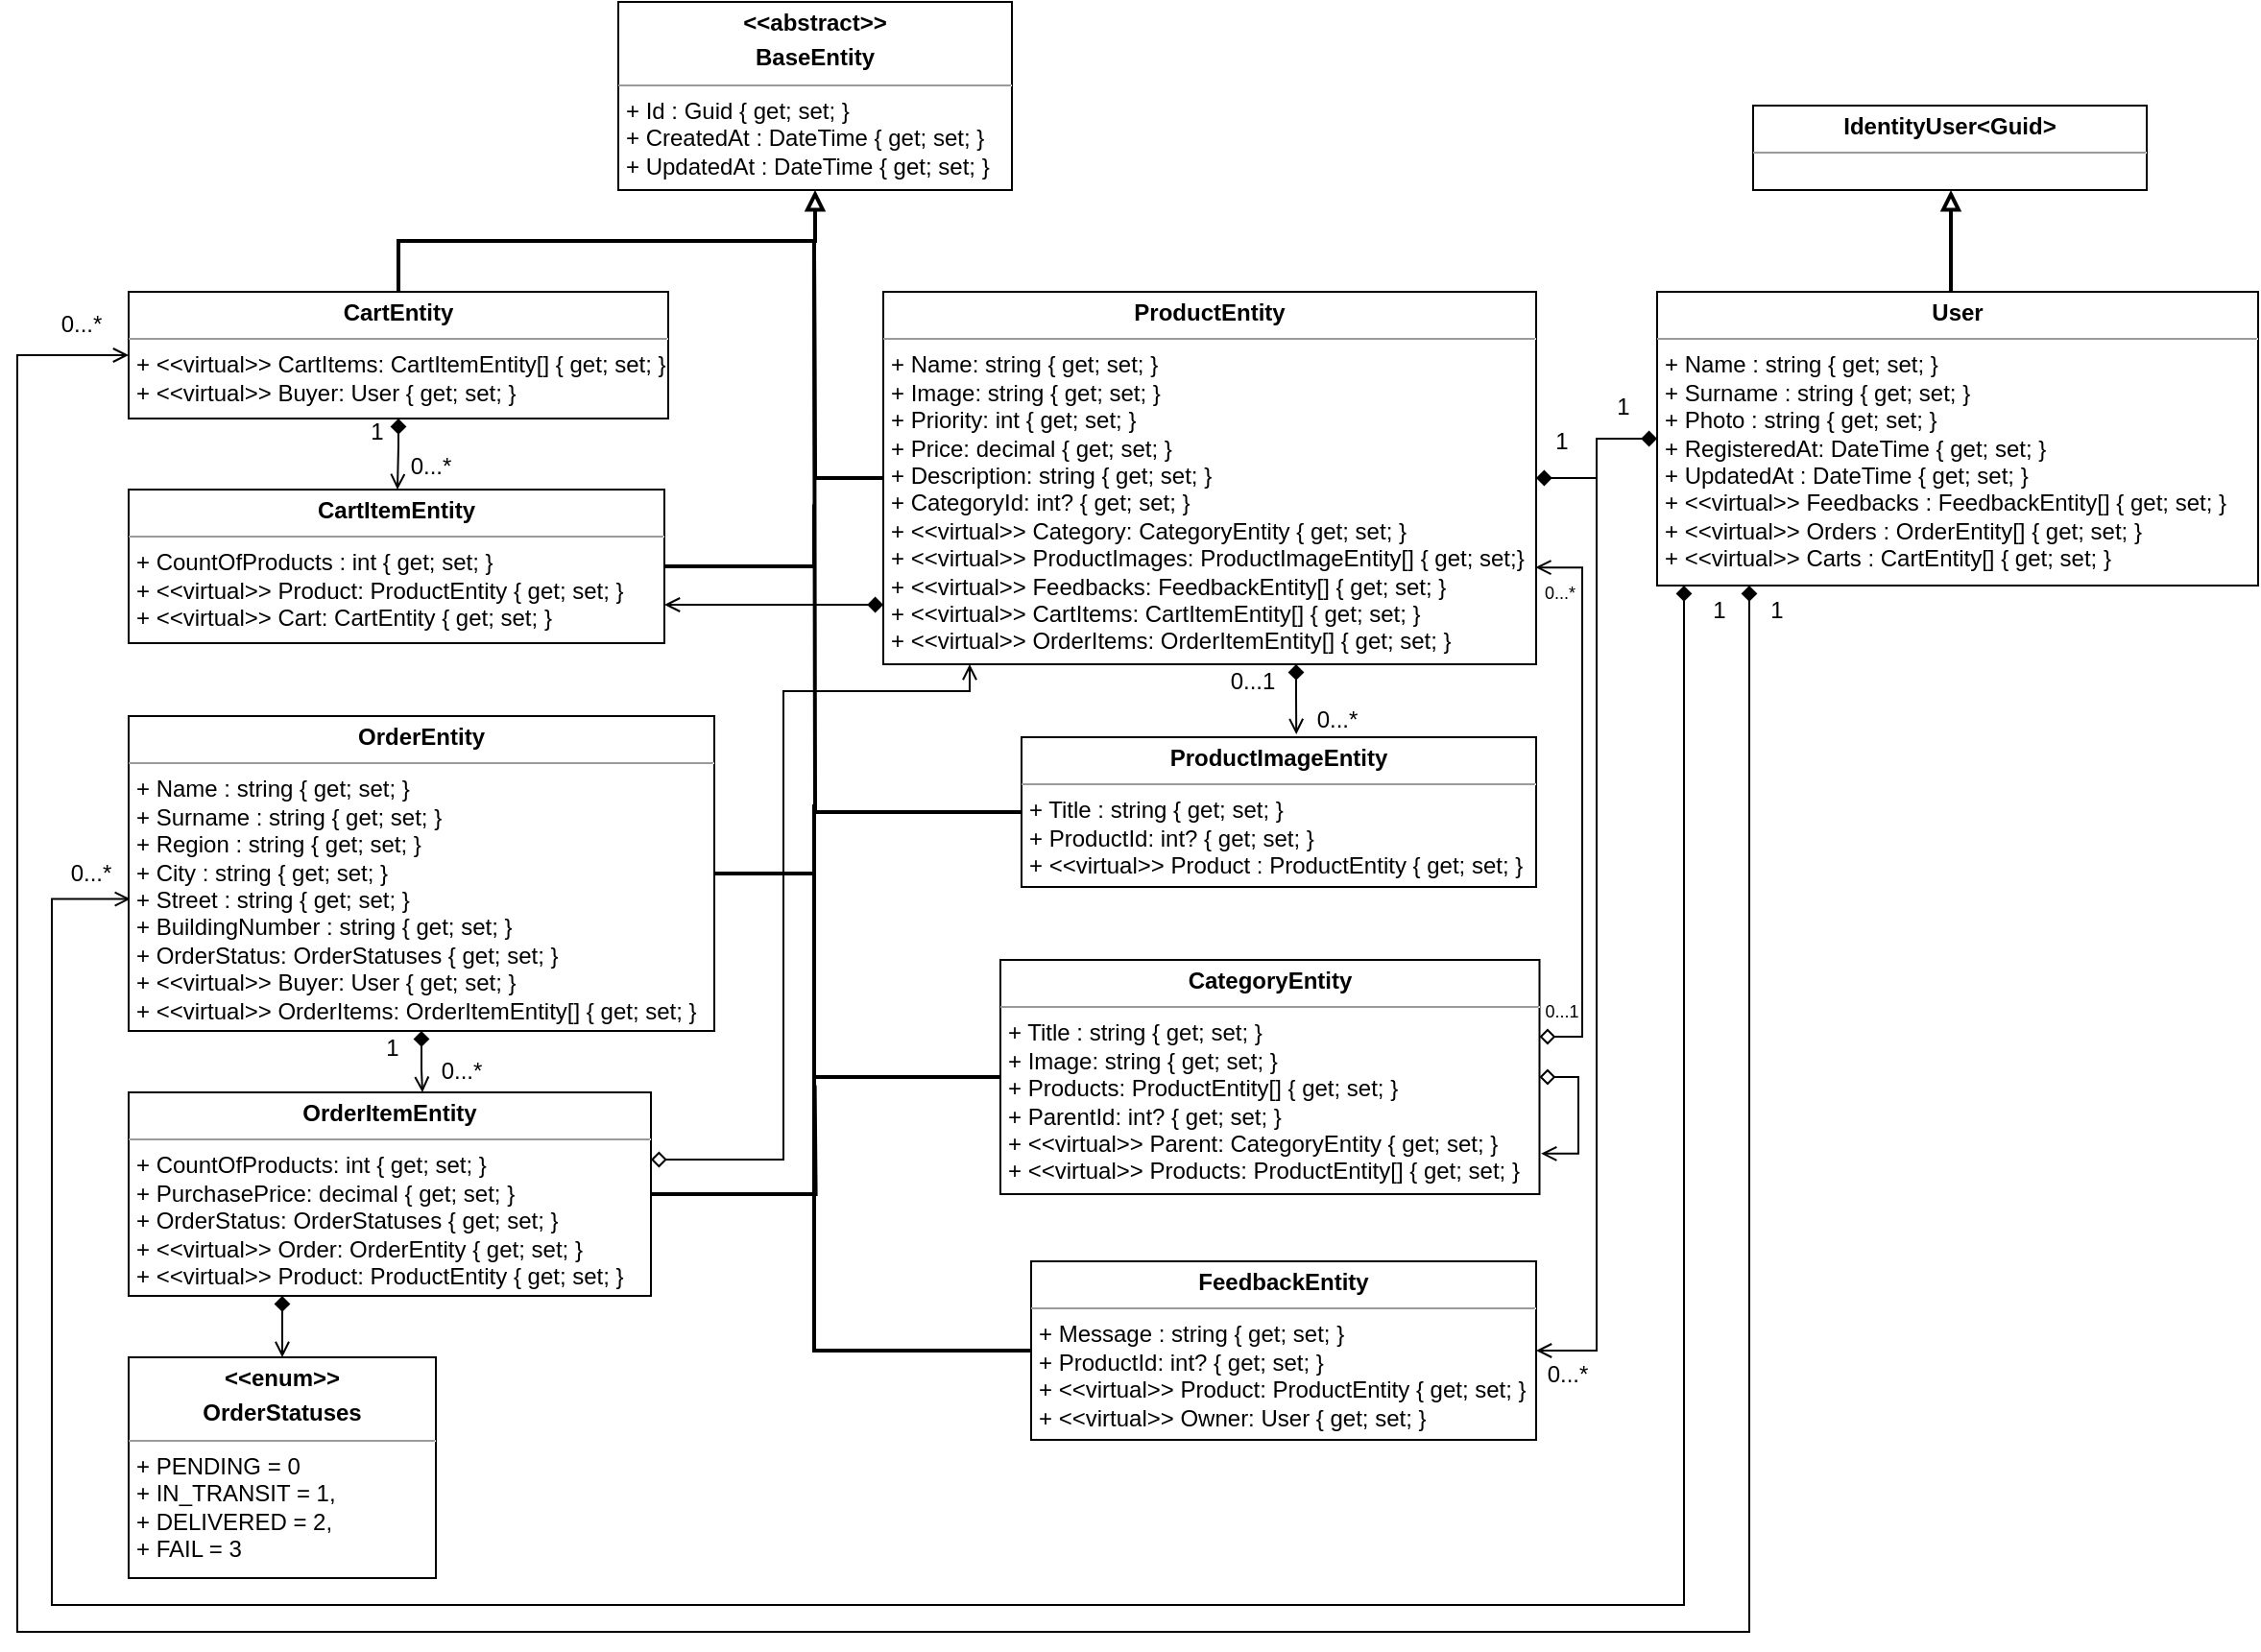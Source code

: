 <mxfile version="14.9.6" type="device"><diagram id="nu0B_56_R6dJPuXNsW57" name="Page-1"><mxGraphModel dx="2534" dy="867" grid="0" gridSize="10" guides="1" tooltips="1" connect="1" arrows="1" fold="1" page="1" pageScale="1" pageWidth="827" pageHeight="1169" math="0" shadow="0"><root><mxCell id="0"/><mxCell id="1" parent="0"/><mxCell id="_y4-Foa_SpR6LaV6pefn-2" value="&lt;p style=&quot;margin: 0px ; margin-top: 4px ; text-align: center&quot;&gt;&lt;b&gt;&amp;lt;&amp;lt;abstract&amp;gt;&amp;gt;&lt;/b&gt;&lt;/p&gt;&lt;p style=&quot;margin: 0px ; margin-top: 4px ; text-align: center&quot;&gt;&lt;b&gt;BaseEntity&lt;/b&gt;&lt;/p&gt;&lt;hr size=&quot;1&quot;&gt;&lt;p style=&quot;margin: 0px ; margin-left: 4px&quot;&gt;+ Id : Guid { get; set; }&lt;/p&gt;&lt;p style=&quot;margin: 0px ; margin-left: 4px&quot;&gt;+ CreatedAt : DateTime { get; set; }&lt;br&gt;&lt;/p&gt;&lt;p style=&quot;margin: 0px ; margin-left: 4px&quot;&gt;+ UpdatedAt : DateTime { get; set; }&lt;br&gt;&lt;/p&gt;&lt;hr size=&quot;1&quot;&gt;&lt;p style=&quot;margin: 0px ; margin-left: 4px&quot;&gt;+ method(): Type&lt;/p&gt;" style="verticalAlign=top;align=left;overflow=fill;fontSize=12;fontFamily=Helvetica;html=1;" vertex="1" parent="1"><mxGeometry x="-75" y="113" width="205" height="98" as="geometry"/></mxCell><mxCell id="_y4-Foa_SpR6LaV6pefn-25" style="edgeStyle=orthogonalEdgeStyle;rounded=0;orthogonalLoop=1;jettySize=auto;html=1;endArrow=none;endFill=0;strokeWidth=2;" edge="1" parent="1" source="_y4-Foa_SpR6LaV6pefn-3"><mxGeometry relative="1" as="geometry"><mxPoint x="27" y="247" as="targetPoint"/></mxGeometry></mxCell><mxCell id="_y4-Foa_SpR6LaV6pefn-31" style="edgeStyle=orthogonalEdgeStyle;rounded=0;orthogonalLoop=1;jettySize=auto;html=1;startArrow=diamond;startFill=1;endArrow=open;endFill=0;entryX=0.534;entryY=-0.019;entryDx=0;entryDy=0;entryPerimeter=0;" edge="1" parent="1" source="_y4-Foa_SpR6LaV6pefn-3" target="_y4-Foa_SpR6LaV6pefn-13"><mxGeometry relative="1" as="geometry"><mxPoint x="323" y="471" as="targetPoint"/><Array as="points"><mxPoint x="278" y="475"/><mxPoint x="278" y="475"/></Array></mxGeometry></mxCell><mxCell id="_y4-Foa_SpR6LaV6pefn-55" style="edgeStyle=orthogonalEdgeStyle;rounded=0;orthogonalLoop=1;jettySize=auto;html=1;entryX=1;entryY=0.75;entryDx=0;entryDy=0;startArrow=diamond;startFill=1;endArrow=open;endFill=0;strokeWidth=1;" edge="1" parent="1" source="_y4-Foa_SpR6LaV6pefn-3" target="_y4-Foa_SpR6LaV6pefn-12"><mxGeometry relative="1" as="geometry"><Array as="points"><mxPoint x="33" y="427"/><mxPoint x="33" y="427"/></Array></mxGeometry></mxCell><mxCell id="_y4-Foa_SpR6LaV6pefn-57" style="edgeStyle=orthogonalEdgeStyle;rounded=0;orthogonalLoop=1;jettySize=auto;html=1;startArrow=diamond;startFill=1;endArrow=none;endFill=0;strokeWidth=1;" edge="1" parent="1" source="_y4-Foa_SpR6LaV6pefn-3"><mxGeometry relative="1" as="geometry"><mxPoint x="435" y="361" as="targetPoint"/></mxGeometry></mxCell><mxCell id="_y4-Foa_SpR6LaV6pefn-3" value="&lt;p style=&quot;margin: 0px ; margin-top: 4px ; text-align: center&quot;&gt;&lt;b&gt;ProductEntity&lt;/b&gt;&lt;/p&gt;&lt;hr size=&quot;1&quot;&gt;&lt;p style=&quot;margin: 0px ; margin-left: 4px&quot;&gt;+ Name: string { get; set; }&lt;/p&gt;&lt;p style=&quot;margin: 0px ; margin-left: 4px&quot;&gt;+ Image: string { get; set; }&lt;/p&gt;&lt;p style=&quot;margin: 0px ; margin-left: 4px&quot;&gt;+ Priority: int { get; set; }&lt;br&gt;&lt;/p&gt;&lt;p style=&quot;margin: 0px ; margin-left: 4px&quot;&gt;+ Price: decimal { get; set; }&lt;/p&gt;&lt;p style=&quot;margin: 0px ; margin-left: 4px&quot;&gt;+ Description: string { get; set; }&lt;br&gt;&lt;/p&gt;&lt;p style=&quot;margin: 0px ; margin-left: 4px&quot;&gt;+ CategoryId: int? { get; set; }&lt;/p&gt;&lt;p style=&quot;margin: 0px ; margin-left: 4px&quot;&gt;+ &amp;lt;&amp;lt;virtual&amp;gt;&amp;gt; Category: CategoryEntity { get; set; }&lt;/p&gt;&lt;p style=&quot;margin: 0px ; margin-left: 4px&quot;&gt;+ &amp;lt;&amp;lt;virtual&amp;gt;&amp;gt; ProductImages: ProductImageEntity[] { get; set;}&lt;/p&gt;&lt;p style=&quot;margin: 0px ; margin-left: 4px&quot;&gt;+ &amp;lt;&amp;lt;virtual&amp;gt;&amp;gt; Feedbacks: FeedbackEntity[] { get; set; }&lt;/p&gt;&lt;p style=&quot;margin: 0px ; margin-left: 4px&quot;&gt;+ &amp;lt;&amp;lt;virtual&amp;gt;&amp;gt; CartItems: CartItemEntity[] { get; set; }&lt;/p&gt;&lt;p style=&quot;margin: 0px ; margin-left: 4px&quot;&gt;+ &amp;lt;&amp;lt;virtual&amp;gt;&amp;gt; OrderItems: OrderItemEntity[] { get; set; }&lt;br&gt;&lt;/p&gt;&lt;hr size=&quot;1&quot;&gt;&lt;p style=&quot;margin: 0px ; margin-left: 4px&quot;&gt;&lt;br&gt;&lt;/p&gt;" style="verticalAlign=top;align=left;overflow=fill;fontSize=12;fontFamily=Helvetica;html=1;" vertex="1" parent="1"><mxGeometry x="63" y="264" width="340" height="194" as="geometry"/></mxCell><mxCell id="_y4-Foa_SpR6LaV6pefn-20" style="edgeStyle=orthogonalEdgeStyle;rounded=0;orthogonalLoop=1;jettySize=auto;html=1;endArrow=none;endFill=0;strokeWidth=2;" edge="1" parent="1" source="_y4-Foa_SpR6LaV6pefn-4"><mxGeometry relative="1" as="geometry"><mxPoint x="27" y="531" as="targetPoint"/><Array as="points"><mxPoint x="27" y="673"/></Array></mxGeometry></mxCell><mxCell id="_y4-Foa_SpR6LaV6pefn-38" style="edgeStyle=orthogonalEdgeStyle;rounded=0;orthogonalLoop=1;jettySize=auto;html=1;entryX=0.999;entryY=0.74;entryDx=0;entryDy=0;entryPerimeter=0;startArrow=diamond;startFill=0;endArrow=open;endFill=0;" edge="1" parent="1" source="_y4-Foa_SpR6LaV6pefn-4" target="_y4-Foa_SpR6LaV6pefn-3"><mxGeometry relative="1" as="geometry"><Array as="points"><mxPoint x="427" y="652"/><mxPoint x="427" y="408"/></Array></mxGeometry></mxCell><mxCell id="_y4-Foa_SpR6LaV6pefn-4" value="&lt;p style=&quot;margin: 0px ; margin-top: 4px ; text-align: center&quot;&gt;&lt;b&gt;CategoryEntity&lt;/b&gt;&lt;/p&gt;&lt;hr size=&quot;1&quot;&gt;&lt;p style=&quot;margin: 0px ; margin-left: 4px&quot;&gt;+ Title : string { get; set; }&lt;br&gt;&lt;/p&gt;&lt;p style=&quot;margin: 0px ; margin-left: 4px&quot;&gt;+ Image: string { get; set; }&lt;br&gt;&lt;/p&gt;&lt;p style=&quot;margin: 0px ; margin-left: 4px&quot;&gt;+ Products: ProductEntity[] { get; set; }&lt;/p&gt;&lt;p style=&quot;margin: 0px ; margin-left: 4px&quot;&gt;+ ParentId: int? { get; set; }&lt;/p&gt;&lt;p style=&quot;margin: 0px ; margin-left: 4px&quot;&gt;+ &amp;lt;&amp;lt;virtual&amp;gt;&amp;gt; Parent: CategoryEntity { get; set; }&lt;/p&gt;&lt;p style=&quot;margin: 0px ; margin-left: 4px&quot;&gt;+ &amp;lt;&amp;lt;virtual&amp;gt;&amp;gt; Products: ProductEntity[] { get; set; }&lt;/p&gt;&lt;hr size=&quot;1&quot;&gt;&lt;p style=&quot;margin: 0px ; margin-left: 4px&quot;&gt;+ method(): Type&lt;/p&gt;" style="verticalAlign=top;align=left;overflow=fill;fontSize=12;fontFamily=Helvetica;html=1;" vertex="1" parent="1"><mxGeometry x="124" y="612" width="280.75" height="122" as="geometry"/></mxCell><mxCell id="_y4-Foa_SpR6LaV6pefn-21" style="edgeStyle=orthogonalEdgeStyle;rounded=0;orthogonalLoop=1;jettySize=auto;html=1;endArrow=none;endFill=0;strokeWidth=2;" edge="1" parent="1" source="_y4-Foa_SpR6LaV6pefn-5"><mxGeometry relative="1" as="geometry"><mxPoint x="27" y="664" as="targetPoint"/><Array as="points"><mxPoint x="27" y="815"/><mxPoint x="27" y="664"/></Array></mxGeometry></mxCell><mxCell id="_y4-Foa_SpR6LaV6pefn-5" value="&lt;p style=&quot;margin: 0px ; margin-top: 4px ; text-align: center&quot;&gt;&lt;b&gt;FeedbackEntity&lt;/b&gt;&lt;/p&gt;&lt;hr size=&quot;1&quot;&gt;&lt;p style=&quot;margin: 0px ; margin-left: 4px&quot;&gt;+ Message : string { get; set; }&lt;br&gt;&lt;/p&gt;&lt;p style=&quot;margin: 0px ; margin-left: 4px&quot;&gt;+ ProductId: int? { get; set; }&lt;/p&gt;&lt;p style=&quot;margin: 0px ; margin-left: 4px&quot;&gt;+ &amp;lt;&amp;lt;virtual&amp;gt;&amp;gt; Product: ProductEntity { get; set; }&lt;/p&gt;&lt;p style=&quot;margin: 0px ; margin-left: 4px&quot;&gt;+ &amp;lt;&amp;lt;virtual&amp;gt;&amp;gt; Owner: User { get; set; }&lt;/p&gt;&lt;hr size=&quot;1&quot;&gt;&lt;p style=&quot;margin: 0px ; margin-left: 4px&quot;&gt;+ method(): Type&lt;/p&gt;" style="verticalAlign=top;align=left;overflow=fill;fontSize=12;fontFamily=Helvetica;html=1;" vertex="1" parent="1"><mxGeometry x="140" y="769" width="263" height="93" as="geometry"/></mxCell><mxCell id="_y4-Foa_SpR6LaV6pefn-14" style="edgeStyle=orthogonalEdgeStyle;rounded=0;orthogonalLoop=1;jettySize=auto;html=1;endArrow=block;endFill=0;strokeWidth=2;" edge="1" parent="1" source="_y4-Foa_SpR6LaV6pefn-6" target="_y4-Foa_SpR6LaV6pefn-7"><mxGeometry relative="1" as="geometry"><Array as="points"><mxPoint x="619" y="252"/><mxPoint x="619" y="252"/></Array></mxGeometry></mxCell><mxCell id="_y4-Foa_SpR6LaV6pefn-35" style="edgeStyle=orthogonalEdgeStyle;rounded=0;orthogonalLoop=1;jettySize=auto;html=1;entryX=1;entryY=0.5;entryDx=0;entryDy=0;startArrow=diamond;startFill=1;endArrow=open;endFill=0;" edge="1" parent="1" source="_y4-Foa_SpR6LaV6pefn-6" target="_y4-Foa_SpR6LaV6pefn-5"><mxGeometry relative="1" as="geometry"/></mxCell><mxCell id="_y4-Foa_SpR6LaV6pefn-45" style="edgeStyle=orthogonalEdgeStyle;rounded=0;orthogonalLoop=1;jettySize=auto;html=1;entryX=0.003;entryY=0.581;entryDx=0;entryDy=0;entryPerimeter=0;startArrow=diamond;startFill=1;endArrow=open;endFill=0;" edge="1" parent="1" source="_y4-Foa_SpR6LaV6pefn-6" target="_y4-Foa_SpR6LaV6pefn-9"><mxGeometry relative="1" as="geometry"><Array as="points"><mxPoint x="480" y="948"/><mxPoint x="-370" y="948"/><mxPoint x="-370" y="580"/></Array></mxGeometry></mxCell><mxCell id="_y4-Foa_SpR6LaV6pefn-52" style="edgeStyle=orthogonalEdgeStyle;rounded=0;orthogonalLoop=1;jettySize=auto;html=1;entryX=0;entryY=0.5;entryDx=0;entryDy=0;startArrow=diamond;startFill=1;endArrow=open;endFill=0;" edge="1" parent="1" source="_y4-Foa_SpR6LaV6pefn-6" target="_y4-Foa_SpR6LaV6pefn-8"><mxGeometry relative="1" as="geometry"><Array as="points"><mxPoint x="514" y="962"/><mxPoint x="-388" y="962"/><mxPoint x="-388" y="297"/></Array></mxGeometry></mxCell><mxCell id="_y4-Foa_SpR6LaV6pefn-6" value="&lt;p style=&quot;margin: 0px ; margin-top: 4px ; text-align: center&quot;&gt;&lt;b&gt;User&lt;/b&gt;&lt;/p&gt;&lt;hr size=&quot;1&quot;&gt;&lt;p style=&quot;margin: 0px ; margin-left: 4px&quot;&gt;+ Name : string { get; set; }&lt;br&gt;&lt;/p&gt;&lt;p style=&quot;margin: 0px ; margin-left: 4px&quot;&gt;+ Surname : string { get; set; }&lt;br&gt;&lt;/p&gt;&lt;p style=&quot;margin: 0px ; margin-left: 4px&quot;&gt;+ Photo : string { get; set; }&lt;br&gt;&lt;/p&gt;&lt;p style=&quot;margin: 0px ; margin-left: 4px&quot;&gt;+ RegisteredAt: DateTime { get; set; }&lt;/p&gt;&lt;p style=&quot;margin: 0px ; margin-left: 4px&quot;&gt;+ UpdatedAt : DateTime { get; set; }&lt;br&gt;&lt;/p&gt;&lt;p style=&quot;margin: 0px ; margin-left: 4px&quot;&gt;+ &amp;lt;&amp;lt;virtual&amp;gt;&amp;gt; Feedbacks : FeedbackEntity[] { get; set; }&lt;/p&gt;&lt;p style=&quot;margin: 0px ; margin-left: 4px&quot;&gt;+ &amp;lt;&amp;lt;virtual&amp;gt;&amp;gt; Orders : OrderEntity[] { get; set; }&lt;/p&gt;&lt;p style=&quot;margin: 0px ; margin-left: 4px&quot;&gt;+ &amp;lt;&amp;lt;virtual&amp;gt;&amp;gt; Carts : CartEntity[] { get; set; }&lt;/p&gt;&lt;hr size=&quot;1&quot;&gt;&lt;p style=&quot;margin: 0px ; margin-left: 4px&quot;&gt;+ method(): Type&lt;/p&gt;" style="verticalAlign=top;align=left;overflow=fill;fontSize=12;fontFamily=Helvetica;html=1;" vertex="1" parent="1"><mxGeometry x="466" y="264" width="313" height="153" as="geometry"/></mxCell><mxCell id="_y4-Foa_SpR6LaV6pefn-7" value="&lt;p style=&quot;margin: 0px ; margin-top: 4px ; text-align: center&quot;&gt;&lt;b&gt;IdentityUser&amp;lt;Guid&amp;gt;&lt;/b&gt;&lt;/p&gt;&lt;hr size=&quot;1&quot;&gt;&lt;p style=&quot;margin: 0px ; margin-left: 4px&quot;&gt;&lt;br&gt;&lt;/p&gt;" style="verticalAlign=top;align=left;overflow=fill;fontSize=12;fontFamily=Helvetica;html=1;" vertex="1" parent="1"><mxGeometry x="516" y="167" width="205" height="44" as="geometry"/></mxCell><mxCell id="_y4-Foa_SpR6LaV6pefn-15" style="edgeStyle=orthogonalEdgeStyle;rounded=0;orthogonalLoop=1;jettySize=auto;html=1;entryX=0.5;entryY=1;entryDx=0;entryDy=0;endArrow=block;endFill=0;fontStyle=1;strokeWidth=2;" edge="1" parent="1" source="_y4-Foa_SpR6LaV6pefn-8" target="_y4-Foa_SpR6LaV6pefn-2"><mxGeometry relative="1" as="geometry"/></mxCell><mxCell id="_y4-Foa_SpR6LaV6pefn-27" style="edgeStyle=orthogonalEdgeStyle;rounded=0;orthogonalLoop=1;jettySize=auto;html=1;endArrow=open;endFill=0;startArrow=diamond;startFill=1;" edge="1" parent="1" source="_y4-Foa_SpR6LaV6pefn-8" target="_y4-Foa_SpR6LaV6pefn-12"><mxGeometry relative="1" as="geometry"><Array as="points"><mxPoint x="-189" y="344"/><mxPoint x="-190" y="344"/></Array></mxGeometry></mxCell><mxCell id="_y4-Foa_SpR6LaV6pefn-8" value="&lt;p style=&quot;margin: 0px ; margin-top: 4px ; text-align: center&quot;&gt;&lt;b&gt;CartEntity&lt;/b&gt;&lt;/p&gt;&lt;hr size=&quot;1&quot;&gt;&lt;p style=&quot;margin: 0px ; margin-left: 4px&quot;&gt;+ &amp;lt;&amp;lt;virtual&amp;gt;&amp;gt; CartItems: CartItemEntity[] { get; set; }&lt;/p&gt;&lt;p style=&quot;margin: 0px ; margin-left: 4px&quot;&gt;+ &amp;lt;&amp;lt;virtual&amp;gt;&amp;gt; Buyer: User { get; set; }&lt;/p&gt;&lt;hr size=&quot;1&quot;&gt;&lt;p style=&quot;margin: 0px ; margin-left: 4px&quot;&gt;+ method(): Type&lt;/p&gt;" style="verticalAlign=top;align=left;overflow=fill;fontSize=12;fontFamily=Helvetica;html=1;" vertex="1" parent="1"><mxGeometry x="-330" y="264" width="281" height="66" as="geometry"/></mxCell><mxCell id="_y4-Foa_SpR6LaV6pefn-23" style="edgeStyle=orthogonalEdgeStyle;rounded=0;orthogonalLoop=1;jettySize=auto;html=1;endArrow=none;endFill=0;strokeWidth=2;" edge="1" parent="1" source="_y4-Foa_SpR6LaV6pefn-9"><mxGeometry relative="1" as="geometry"><mxPoint x="27.294" y="536.118" as="targetPoint"/><Array as="points"><mxPoint x="27" y="567"/><mxPoint x="27" y="536"/></Array></mxGeometry></mxCell><mxCell id="_y4-Foa_SpR6LaV6pefn-48" style="edgeStyle=orthogonalEdgeStyle;rounded=0;orthogonalLoop=1;jettySize=auto;html=1;startArrow=diamond;startFill=1;endArrow=open;endFill=0;" edge="1" parent="1" source="_y4-Foa_SpR6LaV6pefn-9" target="_y4-Foa_SpR6LaV6pefn-11"><mxGeometry relative="1" as="geometry"><Array as="points"><mxPoint x="-177" y="669"/><mxPoint x="-177" y="669"/></Array></mxGeometry></mxCell><mxCell id="_y4-Foa_SpR6LaV6pefn-9" value="&lt;p style=&quot;margin: 0px ; margin-top: 4px ; text-align: center&quot;&gt;&lt;b&gt;OrderEntity&lt;/b&gt;&lt;/p&gt;&lt;hr size=&quot;1&quot;&gt;&lt;p style=&quot;margin: 0px ; margin-left: 4px&quot;&gt;+ Name : string { get; set; }&lt;/p&gt;&lt;p style=&quot;margin: 0px ; margin-left: 4px&quot;&gt;+ Surname : string { get; set; }&lt;br&gt;&lt;/p&gt;&lt;p style=&quot;margin: 0px ; margin-left: 4px&quot;&gt;+ Region : string { get; set; }&lt;br&gt;&lt;/p&gt;&lt;p style=&quot;margin: 0px ; margin-left: 4px&quot;&gt;+ City : string { get; set; }&lt;br&gt;&lt;/p&gt;&lt;p style=&quot;margin: 0px ; margin-left: 4px&quot;&gt;+ Street : string { get; set; }&lt;br&gt;&lt;/p&gt;&lt;p style=&quot;margin: 0px ; margin-left: 4px&quot;&gt;+ BuildingNumber : string { get; set; }&lt;/p&gt;&lt;p style=&quot;margin: 0px ; margin-left: 4px&quot;&gt;+ OrderStatus: OrderStatuses { get; set; }&lt;/p&gt;&lt;p style=&quot;margin: 0px ; margin-left: 4px&quot;&gt;+ &amp;lt;&amp;lt;virtual&amp;gt;&amp;gt; Buyer: User { get; set; }&lt;/p&gt;&lt;p style=&quot;margin: 0px ; margin-left: 4px&quot;&gt;+ &amp;lt;&amp;lt;virtual&amp;gt;&amp;gt; OrderItems: OrderItemEntity[] { get; set; }&lt;/p&gt;&lt;hr size=&quot;1&quot;&gt;&lt;p style=&quot;margin: 0px ; margin-left: 4px&quot;&gt;+ method(): Type&lt;/p&gt;" style="verticalAlign=top;align=left;overflow=fill;fontSize=12;fontFamily=Helvetica;html=1;" vertex="1" parent="1"><mxGeometry x="-330" y="485" width="305" height="164" as="geometry"/></mxCell><mxCell id="_y4-Foa_SpR6LaV6pefn-10" value="&lt;p style=&quot;margin: 0px ; margin-top: 4px ; text-align: center&quot;&gt;&lt;b&gt;&amp;lt;&amp;lt;enum&amp;gt;&amp;gt;&lt;/b&gt;&lt;/p&gt;&lt;p style=&quot;margin: 0px ; margin-top: 4px ; text-align: center&quot;&gt;&lt;b&gt;OrderStatuses&lt;/b&gt;&lt;/p&gt;&lt;hr size=&quot;1&quot;&gt;&lt;p style=&quot;margin: 0px ; margin-left: 4px&quot;&gt;+ PENDING = 0&lt;/p&gt;&lt;p style=&quot;margin: 0px ; margin-left: 4px&quot;&gt;+ IN_TRANSIT = 1,&lt;/p&gt;&lt;p style=&quot;margin: 0px ; margin-left: 4px&quot;&gt;+ DELIVERED = 2,&lt;/p&gt;&lt;p style=&quot;margin: 0px ; margin-left: 4px&quot;&gt;+ FAIL = 3&lt;/p&gt;&lt;p style=&quot;margin: 0px ; margin-left: 4px&quot;&gt;&lt;br&gt;&lt;/p&gt;&lt;hr size=&quot;1&quot;&gt;&lt;p style=&quot;margin: 0px ; margin-left: 4px&quot;&gt;+ method(): Type&lt;/p&gt;" style="verticalAlign=top;align=left;overflow=fill;fontSize=12;fontFamily=Helvetica;html=1;" vertex="1" parent="1"><mxGeometry x="-330" y="819" width="160" height="115" as="geometry"/></mxCell><mxCell id="_y4-Foa_SpR6LaV6pefn-22" style="edgeStyle=orthogonalEdgeStyle;rounded=0;orthogonalLoop=1;jettySize=auto;html=1;endArrow=none;endFill=0;strokeWidth=2;" edge="1" parent="1" source="_y4-Foa_SpR6LaV6pefn-11"><mxGeometry relative="1" as="geometry"><mxPoint x="27.294" y="677.294" as="targetPoint"/></mxGeometry></mxCell><mxCell id="_y4-Foa_SpR6LaV6pefn-51" style="edgeStyle=orthogonalEdgeStyle;rounded=0;orthogonalLoop=1;jettySize=auto;html=1;startArrow=diamond;startFill=1;endArrow=open;endFill=0;" edge="1" parent="1" source="_y4-Foa_SpR6LaV6pefn-11" target="_y4-Foa_SpR6LaV6pefn-10"><mxGeometry relative="1" as="geometry"><Array as="points"><mxPoint x="-250" y="799"/><mxPoint x="-250" y="799"/></Array></mxGeometry></mxCell><mxCell id="_y4-Foa_SpR6LaV6pefn-60" style="edgeStyle=orthogonalEdgeStyle;rounded=0;orthogonalLoop=1;jettySize=auto;html=1;startArrow=open;startFill=0;endArrow=diamond;endFill=0;strokeWidth=1;" edge="1" parent="1" source="_y4-Foa_SpR6LaV6pefn-3" target="_y4-Foa_SpR6LaV6pefn-11"><mxGeometry relative="1" as="geometry"><mxPoint x="91" y="454" as="sourcePoint"/><Array as="points"><mxPoint x="108" y="472"/><mxPoint x="11" y="472"/><mxPoint x="11" y="716"/></Array></mxGeometry></mxCell><mxCell id="_y4-Foa_SpR6LaV6pefn-11" value="&lt;p style=&quot;margin: 0px ; margin-top: 4px ; text-align: center&quot;&gt;&lt;b&gt;OrderItemEntity&lt;/b&gt;&lt;/p&gt;&lt;hr size=&quot;1&quot;&gt;&lt;p style=&quot;margin: 0px ; margin-left: 4px&quot;&gt;+ CountOfProducts: int { get; set; }&lt;/p&gt;&lt;p style=&quot;margin: 0px ; margin-left: 4px&quot;&gt;+ PurchasePrice: decimal { get; set; }&lt;/p&gt;&lt;p style=&quot;margin: 0px ; margin-left: 4px&quot;&gt;+ OrderStatus: OrderStatuses { get; set; }&lt;/p&gt;&lt;p style=&quot;margin: 0px ; margin-left: 4px&quot;&gt;+ &amp;lt;&amp;lt;virtual&amp;gt;&amp;gt; Order: OrderEntity { get; set; }&lt;/p&gt;&lt;p style=&quot;margin: 0px ; margin-left: 4px&quot;&gt;&lt;span&gt;+ &amp;lt;&amp;lt;virtual&amp;gt;&amp;gt; Product: ProductEntity { get; set; }&lt;/span&gt;&lt;br&gt;&lt;/p&gt;&lt;hr size=&quot;1&quot;&gt;&lt;p style=&quot;margin: 0px ; margin-left: 4px&quot;&gt;+ method(): Type&lt;/p&gt;" style="verticalAlign=top;align=left;overflow=fill;fontSize=12;fontFamily=Helvetica;html=1;" vertex="1" parent="1"><mxGeometry x="-330" y="681" width="272" height="106" as="geometry"/></mxCell><mxCell id="_y4-Foa_SpR6LaV6pefn-24" style="edgeStyle=orthogonalEdgeStyle;rounded=0;orthogonalLoop=1;jettySize=auto;html=1;endArrow=none;endFill=0;strokeWidth=2;" edge="1" parent="1" source="_y4-Foa_SpR6LaV6pefn-12"><mxGeometry relative="1" as="geometry"><mxPoint x="27" y="374.8" as="targetPoint"/><Array as="points"><mxPoint x="27" y="407"/></Array></mxGeometry></mxCell><mxCell id="_y4-Foa_SpR6LaV6pefn-12" value="&lt;p style=&quot;margin: 0px ; margin-top: 4px ; text-align: center&quot;&gt;&lt;b&gt;CartItemEntity&lt;/b&gt;&lt;/p&gt;&lt;hr size=&quot;1&quot;&gt;&lt;p style=&quot;margin: 0px ; margin-left: 4px&quot;&gt;+ CountOfProducts : int { get; set; }&lt;/p&gt;&lt;p style=&quot;margin: 0px ; margin-left: 4px&quot;&gt;+ &amp;lt;&amp;lt;virtual&amp;gt;&amp;gt; Product: ProductEntity { get; set; }&lt;br&gt;&lt;/p&gt;&lt;p style=&quot;margin: 0px ; margin-left: 4px&quot;&gt;+ &amp;lt;&amp;lt;virtual&amp;gt;&amp;gt; Cart: CartEntity { get; set; }&amp;nbsp;&lt;/p&gt;&lt;hr size=&quot;1&quot;&gt;&lt;p style=&quot;margin: 0px ; margin-left: 4px&quot;&gt;+ method(): Type&lt;/p&gt;" style="verticalAlign=top;align=left;overflow=fill;fontSize=12;fontFamily=Helvetica;html=1;" vertex="1" parent="1"><mxGeometry x="-330" y="367" width="279" height="80" as="geometry"/></mxCell><mxCell id="_y4-Foa_SpR6LaV6pefn-19" style="edgeStyle=orthogonalEdgeStyle;rounded=0;orthogonalLoop=1;jettySize=auto;html=1;endArrow=none;endFill=0;strokeWidth=2;" edge="1" parent="1" source="_y4-Foa_SpR6LaV6pefn-13"><mxGeometry relative="1" as="geometry"><mxPoint x="27" y="238" as="targetPoint"/></mxGeometry></mxCell><mxCell id="_y4-Foa_SpR6LaV6pefn-13" value="&lt;p style=&quot;margin: 0px ; margin-top: 4px ; text-align: center&quot;&gt;&lt;b&gt;ProductImageEntity&lt;/b&gt;&lt;/p&gt;&lt;hr size=&quot;1&quot;&gt;&lt;p style=&quot;margin: 0px ; margin-left: 4px&quot;&gt;+ Title : string { get; set; }&lt;/p&gt;&lt;p style=&quot;margin: 0px ; margin-left: 4px&quot;&gt;+ ProductId: int? { get; set; }&lt;/p&gt;&lt;p style=&quot;margin: 0px ; margin-left: 4px&quot;&gt;+ &amp;lt;&amp;lt;virtual&amp;gt;&amp;gt; Product : ProductEntity { get; set; }&lt;/p&gt;&lt;hr size=&quot;1&quot;&gt;&lt;p style=&quot;margin: 0px ; margin-left: 4px&quot;&gt;+ method(): Type&lt;/p&gt;" style="verticalAlign=top;align=left;overflow=fill;fontSize=12;fontFamily=Helvetica;html=1;" vertex="1" parent="1"><mxGeometry x="135" y="496" width="268" height="78" as="geometry"/></mxCell><mxCell id="_y4-Foa_SpR6LaV6pefn-28" value="1" style="text;html=1;align=center;verticalAlign=middle;resizable=0;points=[];autosize=1;strokeColor=none;" vertex="1" parent="1"><mxGeometry x="-209" y="328" width="16" height="18" as="geometry"/></mxCell><mxCell id="_y4-Foa_SpR6LaV6pefn-29" value="0...*" style="text;html=1;align=center;verticalAlign=middle;resizable=0;points=[];autosize=1;strokeColor=none;" vertex="1" parent="1"><mxGeometry x="-189" y="346" width="32" height="18" as="geometry"/></mxCell><mxCell id="_y4-Foa_SpR6LaV6pefn-32" value="0...1" style="text;html=1;align=center;verticalAlign=middle;resizable=0;points=[];autosize=1;strokeColor=none;" vertex="1" parent="1"><mxGeometry x="238" y="458" width="33" height="18" as="geometry"/></mxCell><mxCell id="_y4-Foa_SpR6LaV6pefn-33" value="0...*" style="text;html=1;align=center;verticalAlign=middle;resizable=0;points=[];autosize=1;strokeColor=none;" vertex="1" parent="1"><mxGeometry x="283" y="478" width="32" height="18" as="geometry"/></mxCell><mxCell id="_y4-Foa_SpR6LaV6pefn-34" style="edgeStyle=orthogonalEdgeStyle;rounded=0;orthogonalLoop=1;jettySize=auto;html=1;entryX=1.003;entryY=0.827;entryDx=0;entryDy=0;entryPerimeter=0;startArrow=diamond;startFill=0;endArrow=open;endFill=0;" edge="1" parent="1" source="_y4-Foa_SpR6LaV6pefn-4" target="_y4-Foa_SpR6LaV6pefn-4"><mxGeometry relative="1" as="geometry"><Array as="points"><mxPoint x="425" y="673"/><mxPoint x="425" y="713"/></Array></mxGeometry></mxCell><mxCell id="_y4-Foa_SpR6LaV6pefn-36" value="1" style="text;html=1;align=center;verticalAlign=middle;resizable=0;points=[];autosize=1;strokeColor=none;" vertex="1" parent="1"><mxGeometry x="440" y="315" width="16" height="18" as="geometry"/></mxCell><mxCell id="_y4-Foa_SpR6LaV6pefn-37" value="0...*" style="text;html=1;align=center;verticalAlign=middle;resizable=0;points=[];autosize=1;strokeColor=none;" vertex="1" parent="1"><mxGeometry x="403" y="819" width="32" height="18" as="geometry"/></mxCell><mxCell id="_y4-Foa_SpR6LaV6pefn-40" value="&lt;font style=&quot;font-size: 9px&quot;&gt;0...1&lt;/font&gt;" style="text;html=1;align=center;verticalAlign=middle;resizable=0;points=[];autosize=1;strokeColor=none;" vertex="1" parent="1"><mxGeometry x="402" y="628" width="28" height="19" as="geometry"/></mxCell><mxCell id="_y4-Foa_SpR6LaV6pefn-43" value="&lt;font style=&quot;font-size: 9px&quot;&gt;0...*&lt;/font&gt;" style="text;html=1;align=center;verticalAlign=middle;resizable=0;points=[];autosize=1;strokeColor=none;" vertex="1" parent="1"><mxGeometry x="402" y="410" width="26" height="19" as="geometry"/></mxCell><mxCell id="_y4-Foa_SpR6LaV6pefn-46" value="0...*" style="text;html=1;align=center;verticalAlign=middle;resizable=0;points=[];autosize=1;strokeColor=none;" vertex="1" parent="1"><mxGeometry x="-366" y="558" width="32" height="18" as="geometry"/></mxCell><mxCell id="_y4-Foa_SpR6LaV6pefn-47" value="1" style="text;html=1;align=center;verticalAlign=middle;resizable=0;points=[];autosize=1;strokeColor=none;" vertex="1" parent="1"><mxGeometry x="490" y="421" width="16" height="18" as="geometry"/></mxCell><mxCell id="_y4-Foa_SpR6LaV6pefn-49" value="0...*" style="text;html=1;align=center;verticalAlign=middle;resizable=0;points=[];autosize=1;strokeColor=none;" vertex="1" parent="1"><mxGeometry x="-173" y="661" width="32" height="18" as="geometry"/></mxCell><mxCell id="_y4-Foa_SpR6LaV6pefn-50" value="1" style="text;html=1;align=center;verticalAlign=middle;resizable=0;points=[];autosize=1;strokeColor=none;" vertex="1" parent="1"><mxGeometry x="-201" y="649" width="16" height="18" as="geometry"/></mxCell><mxCell id="_y4-Foa_SpR6LaV6pefn-53" value="0...*" style="text;html=1;align=center;verticalAlign=middle;resizable=0;points=[];autosize=1;strokeColor=none;" vertex="1" parent="1"><mxGeometry x="-371" y="272" width="32" height="18" as="geometry"/></mxCell><mxCell id="_y4-Foa_SpR6LaV6pefn-54" value="1" style="text;html=1;align=center;verticalAlign=middle;resizable=0;points=[];autosize=1;strokeColor=none;" vertex="1" parent="1"><mxGeometry x="520" y="421" width="16" height="18" as="geometry"/></mxCell><mxCell id="_y4-Foa_SpR6LaV6pefn-59" value="1" style="text;html=1;align=center;verticalAlign=middle;resizable=0;points=[];autosize=1;strokeColor=none;" vertex="1" parent="1"><mxGeometry x="408" y="333" width="16" height="18" as="geometry"/></mxCell></root></mxGraphModel></diagram></mxfile>
